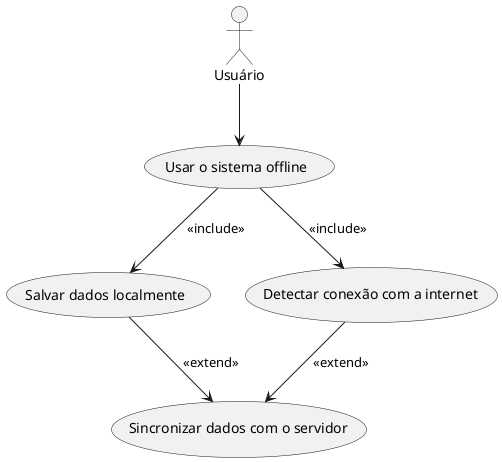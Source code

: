 @startuml
actor Usuário

usecase "Usar o sistema offline" as UC1
usecase "Salvar dados localmente" as UC2
usecase "Detectar conexão com a internet" as UC3
usecase "Sincronizar dados com o servidor" as UC4

Usuário --> UC1
UC1 --> UC2 : <<include>>
UC1 --> UC3 : <<include>>
UC3 --> UC4 : <<extend>>
UC2 --> UC4 : <<extend>>
@enduml

